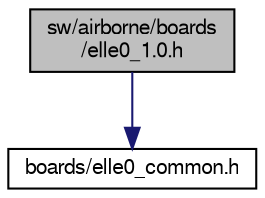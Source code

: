 digraph "sw/airborne/boards/elle0_1.0.h"
{
  edge [fontname="FreeSans",fontsize="10",labelfontname="FreeSans",labelfontsize="10"];
  node [fontname="FreeSans",fontsize="10",shape=record];
  Node1 [label="sw/airborne/boards\l/elle0_1.0.h",height=0.2,width=0.4,color="black", fillcolor="grey75", style="filled", fontcolor="black"];
  Node1 -> Node2 [color="midnightblue",fontsize="10",style="solid",fontname="FreeSans"];
  Node2 [label="boards/elle0_common.h",height=0.2,width=0.4,color="black", fillcolor="white", style="filled",URL="$elle0__common_8h.html"];
}
